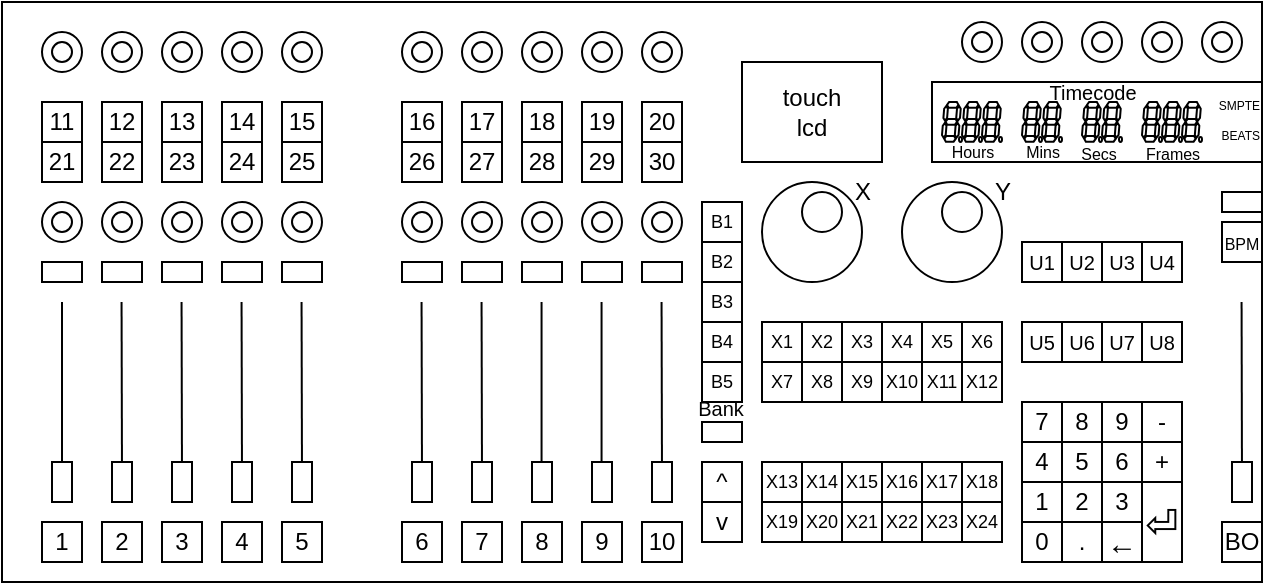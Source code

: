 <mxfile compressed="true" version="24.7.16"><diagram name="Page-1" id="jGZNEvQZiI-ueHFqZGQY"><mxGraphModel dx="1434" dy="764" grid="1" gridSize="10" guides="0" tooltips="1" connect="0" arrows="0" fold="1" page="1" pageScale="1" pageWidth="827" pageHeight="583" math="0" shadow="0"><root><mxCell id="0"/><mxCell id="1" parent="0"/><mxCell id="b28b4HY3Dz4Q6kAJIT05-4" value="" style="rounded=0;whiteSpace=wrap;html=1;movable=1;resizable=1;rotatable=1;deletable=1;editable=1;locked=0;connectable=1;" parent="1" vertex="1"><mxGeometry x="100" y="120" width="630" height="290" as="geometry"/></mxCell><mxCell id="b28b4HY3Dz4Q6kAJIT05-31" value="" style="group;fontSize=9;" parent="1" connectable="0" vertex="1"><mxGeometry x="480" y="280" width="120" height="60" as="geometry"/></mxCell><mxCell id="b28b4HY3Dz4Q6kAJIT05-6" value="X1" style="whiteSpace=wrap;html=1;aspect=fixed;fontSize=9;" parent="b28b4HY3Dz4Q6kAJIT05-31" vertex="1"><mxGeometry width="20" height="20" as="geometry"/></mxCell><mxCell id="b28b4HY3Dz4Q6kAJIT05-7" value="X2" style="whiteSpace=wrap;html=1;aspect=fixed;fontSize=9;" parent="b28b4HY3Dz4Q6kAJIT05-31" vertex="1"><mxGeometry x="20" width="20" height="20" as="geometry"/></mxCell><mxCell id="b28b4HY3Dz4Q6kAJIT05-8" value="X7" style="whiteSpace=wrap;html=1;aspect=fixed;fontSize=9;" parent="b28b4HY3Dz4Q6kAJIT05-31" vertex="1"><mxGeometry y="20" width="20" height="20" as="geometry"/></mxCell><mxCell id="b28b4HY3Dz4Q6kAJIT05-9" value="X8" style="whiteSpace=wrap;html=1;aspect=fixed;fontSize=9;" parent="b28b4HY3Dz4Q6kAJIT05-31" vertex="1"><mxGeometry x="20" y="20" width="20" height="20" as="geometry"/></mxCell><mxCell id="b28b4HY3Dz4Q6kAJIT05-11" value="X3" style="whiteSpace=wrap;html=1;aspect=fixed;fontSize=9;" parent="b28b4HY3Dz4Q6kAJIT05-31" vertex="1"><mxGeometry x="40" width="20" height="20" as="geometry"/></mxCell><mxCell id="b28b4HY3Dz4Q6kAJIT05-12" value="X4" style="whiteSpace=wrap;html=1;aspect=fixed;fontSize=9;" parent="b28b4HY3Dz4Q6kAJIT05-31" vertex="1"><mxGeometry x="60" width="20" height="20" as="geometry"/></mxCell><mxCell id="b28b4HY3Dz4Q6kAJIT05-13" value="X9" style="whiteSpace=wrap;html=1;aspect=fixed;fontSize=9;" parent="b28b4HY3Dz4Q6kAJIT05-31" vertex="1"><mxGeometry x="40" y="20" width="20" height="20" as="geometry"/></mxCell><mxCell id="b28b4HY3Dz4Q6kAJIT05-14" value="&lt;div style=&quot;font-size: 9px;&quot;&gt;X10&lt;/div&gt;" style="whiteSpace=wrap;html=1;aspect=fixed;fontSize=9;" parent="b28b4HY3Dz4Q6kAJIT05-31" vertex="1"><mxGeometry x="60" y="20" width="20" height="20" as="geometry"/></mxCell><mxCell id="b28b4HY3Dz4Q6kAJIT05-15" value="X5" style="whiteSpace=wrap;html=1;aspect=fixed;fontSize=9;" parent="b28b4HY3Dz4Q6kAJIT05-31" vertex="1"><mxGeometry x="80" width="20" height="20" as="geometry"/></mxCell><mxCell id="b28b4HY3Dz4Q6kAJIT05-16" value="X6" style="whiteSpace=wrap;html=1;aspect=fixed;fontSize=9;" parent="b28b4HY3Dz4Q6kAJIT05-31" vertex="1"><mxGeometry x="100" width="20" height="20" as="geometry"/></mxCell><mxCell id="b28b4HY3Dz4Q6kAJIT05-17" value="X11" style="whiteSpace=wrap;html=1;aspect=fixed;fontSize=9;" parent="b28b4HY3Dz4Q6kAJIT05-31" vertex="1"><mxGeometry x="80" y="20" width="20" height="20" as="geometry"/></mxCell><mxCell id="b28b4HY3Dz4Q6kAJIT05-18" value="X12" style="whiteSpace=wrap;html=1;aspect=fixed;fontSize=9;" parent="b28b4HY3Dz4Q6kAJIT05-31" vertex="1"><mxGeometry x="100" y="20" width="20" height="20" as="geometry"/></mxCell><mxCell id="b28b4HY3Dz4Q6kAJIT05-32" value="X" style="group;fontSize=9;" parent="1" connectable="0" vertex="1"><mxGeometry x="480" y="350" width="120" height="40" as="geometry"/></mxCell><mxCell id="b28b4HY3Dz4Q6kAJIT05-19" value="X13" style="whiteSpace=wrap;html=1;aspect=fixed;fontSize=9;" parent="b28b4HY3Dz4Q6kAJIT05-32" vertex="1"><mxGeometry width="20" height="20" as="geometry"/></mxCell><mxCell id="b28b4HY3Dz4Q6kAJIT05-20" value="X14" style="whiteSpace=wrap;html=1;aspect=fixed;fontSize=9;" parent="b28b4HY3Dz4Q6kAJIT05-32" vertex="1"><mxGeometry x="20" width="20" height="20" as="geometry"/></mxCell><mxCell id="b28b4HY3Dz4Q6kAJIT05-21" value="X19" style="whiteSpace=wrap;html=1;aspect=fixed;fontSize=9;" parent="b28b4HY3Dz4Q6kAJIT05-32" vertex="1"><mxGeometry y="20" width="20" height="20" as="geometry"/></mxCell><mxCell id="b28b4HY3Dz4Q6kAJIT05-22" value="X20" style="whiteSpace=wrap;html=1;aspect=fixed;fontSize=9;" parent="b28b4HY3Dz4Q6kAJIT05-32" vertex="1"><mxGeometry x="20" y="20" width="20" height="20" as="geometry"/></mxCell><mxCell id="b28b4HY3Dz4Q6kAJIT05-23" value="X15" style="whiteSpace=wrap;html=1;aspect=fixed;fontSize=9;" parent="b28b4HY3Dz4Q6kAJIT05-32" vertex="1"><mxGeometry x="40" width="20" height="20" as="geometry"/></mxCell><mxCell id="b28b4HY3Dz4Q6kAJIT05-24" value="X16" style="whiteSpace=wrap;html=1;aspect=fixed;fontSize=9;" parent="b28b4HY3Dz4Q6kAJIT05-32" vertex="1"><mxGeometry x="60" width="20" height="20" as="geometry"/></mxCell><mxCell id="b28b4HY3Dz4Q6kAJIT05-25" value="X21" style="whiteSpace=wrap;html=1;aspect=fixed;fontSize=9;" parent="b28b4HY3Dz4Q6kAJIT05-32" vertex="1"><mxGeometry x="40" y="20" width="20" height="20" as="geometry"/></mxCell><mxCell id="b28b4HY3Dz4Q6kAJIT05-26" value="X22" style="whiteSpace=wrap;html=1;aspect=fixed;fontSize=9;" parent="b28b4HY3Dz4Q6kAJIT05-32" vertex="1"><mxGeometry x="60" y="20" width="20" height="20" as="geometry"/></mxCell><mxCell id="b28b4HY3Dz4Q6kAJIT05-27" value="X17" style="whiteSpace=wrap;html=1;aspect=fixed;fontSize=9;" parent="b28b4HY3Dz4Q6kAJIT05-32" vertex="1"><mxGeometry x="80" width="20" height="20" as="geometry"/></mxCell><mxCell id="b28b4HY3Dz4Q6kAJIT05-28" value="X18" style="whiteSpace=wrap;html=1;aspect=fixed;fontSize=9;" parent="b28b4HY3Dz4Q6kAJIT05-32" vertex="1"><mxGeometry x="100" width="20" height="20" as="geometry"/></mxCell><mxCell id="b28b4HY3Dz4Q6kAJIT05-29" value="X23" style="whiteSpace=wrap;html=1;aspect=fixed;fontSize=9;" parent="b28b4HY3Dz4Q6kAJIT05-32" vertex="1"><mxGeometry x="80" y="20" width="20" height="20" as="geometry"/></mxCell><mxCell id="b28b4HY3Dz4Q6kAJIT05-30" value="X24" style="whiteSpace=wrap;html=1;aspect=fixed;fontSize=9;" parent="b28b4HY3Dz4Q6kAJIT05-32" vertex="1"><mxGeometry x="100" y="20" width="20" height="20" as="geometry"/></mxCell><mxCell id="b28b4HY3Dz4Q6kAJIT05-52" value="" style="group" parent="1" connectable="0" vertex="1"><mxGeometry x="610" y="320" width="80" height="80" as="geometry"/></mxCell><mxCell id="b28b4HY3Dz4Q6kAJIT05-34" value="7" style="whiteSpace=wrap;html=1;aspect=fixed;" parent="b28b4HY3Dz4Q6kAJIT05-52" vertex="1"><mxGeometry width="20" height="20" as="geometry"/></mxCell><mxCell id="b28b4HY3Dz4Q6kAJIT05-35" value="8" style="whiteSpace=wrap;html=1;aspect=fixed;" parent="b28b4HY3Dz4Q6kAJIT05-52" vertex="1"><mxGeometry x="20" width="20" height="20" as="geometry"/></mxCell><mxCell id="b28b4HY3Dz4Q6kAJIT05-36" value="9" style="whiteSpace=wrap;html=1;aspect=fixed;" parent="b28b4HY3Dz4Q6kAJIT05-52" vertex="1"><mxGeometry x="40" width="20" height="20" as="geometry"/></mxCell><mxCell id="b28b4HY3Dz4Q6kAJIT05-37" value="-" style="whiteSpace=wrap;html=1;aspect=fixed;" parent="b28b4HY3Dz4Q6kAJIT05-52" vertex="1"><mxGeometry x="60" width="20" height="20" as="geometry"/></mxCell><mxCell id="b28b4HY3Dz4Q6kAJIT05-38" value="4" style="whiteSpace=wrap;html=1;aspect=fixed;" parent="b28b4HY3Dz4Q6kAJIT05-52" vertex="1"><mxGeometry y="20" width="20" height="20" as="geometry"/></mxCell><mxCell id="b28b4HY3Dz4Q6kAJIT05-39" value="5" style="whiteSpace=wrap;html=1;aspect=fixed;" parent="b28b4HY3Dz4Q6kAJIT05-52" vertex="1"><mxGeometry x="20" y="20" width="20" height="20" as="geometry"/></mxCell><mxCell id="b28b4HY3Dz4Q6kAJIT05-40" value="6" style="whiteSpace=wrap;html=1;aspect=fixed;" parent="b28b4HY3Dz4Q6kAJIT05-52" vertex="1"><mxGeometry x="40" y="20" width="20" height="20" as="geometry"/></mxCell><mxCell id="b28b4HY3Dz4Q6kAJIT05-41" value="+" style="whiteSpace=wrap;html=1;aspect=fixed;" parent="b28b4HY3Dz4Q6kAJIT05-52" vertex="1"><mxGeometry x="60" y="20" width="20" height="20" as="geometry"/></mxCell><mxCell id="b28b4HY3Dz4Q6kAJIT05-42" value="1" style="whiteSpace=wrap;html=1;aspect=fixed;" parent="b28b4HY3Dz4Q6kAJIT05-52" vertex="1"><mxGeometry y="40" width="20" height="20" as="geometry"/></mxCell><mxCell id="b28b4HY3Dz4Q6kAJIT05-43" value="2" style="whiteSpace=wrap;html=1;aspect=fixed;" parent="b28b4HY3Dz4Q6kAJIT05-52" vertex="1"><mxGeometry x="20" y="40" width="20" height="20" as="geometry"/></mxCell><mxCell id="b28b4HY3Dz4Q6kAJIT05-44" value="3" style="whiteSpace=wrap;html=1;aspect=fixed;" parent="b28b4HY3Dz4Q6kAJIT05-52" vertex="1"><mxGeometry x="40" y="40" width="20" height="20" as="geometry"/></mxCell><mxCell id="b28b4HY3Dz4Q6kAJIT05-48" value="." style="whiteSpace=wrap;html=1;aspect=fixed;" parent="b28b4HY3Dz4Q6kAJIT05-52" vertex="1"><mxGeometry x="20" y="60" width="20" height="20" as="geometry"/></mxCell><mxCell id="b28b4HY3Dz4Q6kAJIT05-50" value="0" style="rounded=0;whiteSpace=wrap;html=1;" parent="b28b4HY3Dz4Q6kAJIT05-52" vertex="1"><mxGeometry y="60" width="20" height="20" as="geometry"/></mxCell><mxCell id="b28b4HY3Dz4Q6kAJIT05-51" value="&lt;font style=&quot;font-size: 20px;&quot;&gt;⏎&lt;/font&gt;" style="rounded=0;whiteSpace=wrap;html=1;" parent="b28b4HY3Dz4Q6kAJIT05-52" vertex="1"><mxGeometry x="60" y="40" width="20" height="40" as="geometry"/></mxCell><mxCell id="hh9Z0y7CPZGaQ4jGfx_t-16" value="&lt;font data-darkreader-inline-color=&quot;&quot; style=&quot;--darkreader-inline-color: #e46b36; font-size: 15px;&quot;&gt;←&lt;/font&gt;" style="whiteSpace=wrap;html=1;aspect=fixed;" parent="b28b4HY3Dz4Q6kAJIT05-52" vertex="1"><mxGeometry x="40" y="60" width="20" height="20" as="geometry"/></mxCell><mxCell id="b28b4HY3Dz4Q6kAJIT05-164" value="touch&lt;br&gt;&lt;div&gt;lcd&lt;/div&gt;" style="rounded=0;whiteSpace=wrap;html=1;" parent="1" vertex="1"><mxGeometry x="470" y="150" width="70" height="50" as="geometry"/></mxCell><mxCell id="b28b4HY3Dz4Q6kAJIT05-186" value="" style="group" parent="1" connectable="0" vertex="1"><mxGeometry x="565" y="160" width="165" height="50" as="geometry"/></mxCell><mxCell id="b28b4HY3Dz4Q6kAJIT05-184" value="" style="rounded=0;whiteSpace=wrap;html=1;" parent="b28b4HY3Dz4Q6kAJIT05-186" vertex="1"><mxGeometry width="165" height="40" as="geometry"/></mxCell><mxCell id="b28b4HY3Dz4Q6kAJIT05-167" value="" style="verticalLabelPosition=bottom;shadow=0;dashed=0;align=center;html=1;verticalAlign=top;shape=mxgraph.electrical.opto_electronics.7_segment_display_with_dp;pointerEvents=1;" parent="b28b4HY3Dz4Q6kAJIT05-186" vertex="1"><mxGeometry x="5" y="10" width="10" height="20" as="geometry"/></mxCell><mxCell id="b28b4HY3Dz4Q6kAJIT05-168" value="" style="verticalLabelPosition=bottom;shadow=0;dashed=0;align=center;html=1;verticalAlign=top;shape=mxgraph.electrical.opto_electronics.7_segment_display_with_dp;pointerEvents=1;" parent="b28b4HY3Dz4Q6kAJIT05-186" vertex="1"><mxGeometry x="15" y="10" width="10" height="20" as="geometry"/></mxCell><mxCell id="b28b4HY3Dz4Q6kAJIT05-169" value="" style="verticalLabelPosition=bottom;shadow=0;dashed=0;align=center;html=1;verticalAlign=top;shape=mxgraph.electrical.opto_electronics.7_segment_display_with_dp;pointerEvents=1;" parent="b28b4HY3Dz4Q6kAJIT05-186" vertex="1"><mxGeometry x="25" y="10" width="10" height="20" as="geometry"/></mxCell><mxCell id="b28b4HY3Dz4Q6kAJIT05-170" value="" style="verticalLabelPosition=bottom;shadow=0;dashed=0;align=center;html=1;verticalAlign=top;shape=mxgraph.electrical.opto_electronics.7_segment_display_with_dp;pointerEvents=1;" parent="b28b4HY3Dz4Q6kAJIT05-186" vertex="1"><mxGeometry x="45" y="10" width="10" height="20" as="geometry"/></mxCell><mxCell id="b28b4HY3Dz4Q6kAJIT05-171" value="" style="verticalLabelPosition=bottom;shadow=0;dashed=0;align=center;html=1;verticalAlign=top;shape=mxgraph.electrical.opto_electronics.7_segment_display_with_dp;pointerEvents=1;" parent="b28b4HY3Dz4Q6kAJIT05-186" vertex="1"><mxGeometry x="55" y="10" width="10" height="20" as="geometry"/></mxCell><mxCell id="b28b4HY3Dz4Q6kAJIT05-172" value="" style="verticalLabelPosition=bottom;shadow=0;dashed=0;align=center;html=1;verticalAlign=top;shape=mxgraph.electrical.opto_electronics.7_segment_display_with_dp;pointerEvents=1;" parent="b28b4HY3Dz4Q6kAJIT05-186" vertex="1"><mxGeometry x="75" y="10" width="10" height="20" as="geometry"/></mxCell><mxCell id="b28b4HY3Dz4Q6kAJIT05-173" value="" style="verticalLabelPosition=bottom;shadow=0;dashed=0;align=center;html=1;verticalAlign=top;shape=mxgraph.electrical.opto_electronics.7_segment_display_with_dp;pointerEvents=1;" parent="b28b4HY3Dz4Q6kAJIT05-186" vertex="1"><mxGeometry x="85" y="10" width="10" height="20" as="geometry"/></mxCell><mxCell id="b28b4HY3Dz4Q6kAJIT05-174" value="" style="verticalLabelPosition=bottom;shadow=0;dashed=0;align=center;html=1;verticalAlign=top;shape=mxgraph.electrical.opto_electronics.7_segment_display_with_dp;pointerEvents=1;" parent="b28b4HY3Dz4Q6kAJIT05-186" vertex="1"><mxGeometry x="105" y="10" width="10" height="20" as="geometry"/></mxCell><mxCell id="b28b4HY3Dz4Q6kAJIT05-175" value="" style="verticalLabelPosition=bottom;shadow=0;dashed=0;align=center;html=1;verticalAlign=top;shape=mxgraph.electrical.opto_electronics.7_segment_display_with_dp;pointerEvents=1;" parent="b28b4HY3Dz4Q6kAJIT05-186" vertex="1"><mxGeometry x="115" y="10" width="10" height="20" as="geometry"/></mxCell><mxCell id="b28b4HY3Dz4Q6kAJIT05-176" value="" style="verticalLabelPosition=bottom;shadow=0;dashed=0;align=center;html=1;verticalAlign=top;shape=mxgraph.electrical.opto_electronics.7_segment_display_with_dp;pointerEvents=1;" parent="b28b4HY3Dz4Q6kAJIT05-186" vertex="1"><mxGeometry x="125" y="10" width="10" height="20" as="geometry"/></mxCell><mxCell id="b28b4HY3Dz4Q6kAJIT05-192" value="Timecode" style="text;html=1;align=center;verticalAlign=middle;resizable=0;points=[];autosize=1;strokeColor=none;fillColor=none;fontSize=10;" parent="b28b4HY3Dz4Q6kAJIT05-186" vertex="1"><mxGeometry x="45" y="-10" width="70" height="30" as="geometry"/></mxCell><mxCell id="b28b4HY3Dz4Q6kAJIT05-193" value="&lt;font style=&quot;font-size: 8px;&quot;&gt;Hours&lt;/font&gt;" style="text;html=1;align=center;verticalAlign=top;resizable=0;points=[];autosize=1;strokeColor=none;fillColor=none;" parent="b28b4HY3Dz4Q6kAJIT05-186" vertex="1"><mxGeometry y="20" width="40" height="30" as="geometry"/></mxCell><mxCell id="b28b4HY3Dz4Q6kAJIT05-194" value="&lt;div style=&quot;font-size: 8px;&quot;&gt;&lt;font style=&quot;font-size: 8px;&quot;&gt;Mins&lt;/font&gt;&lt;/div&gt;" style="text;html=1;align=center;verticalAlign=middle;resizable=0;points=[];autosize=1;strokeColor=none;fillColor=none;" parent="b28b4HY3Dz4Q6kAJIT05-186" vertex="1"><mxGeometry x="35" y="25" width="40" height="20" as="geometry"/></mxCell><mxCell id="b28b4HY3Dz4Q6kAJIT05-195" value="&lt;div style=&quot;font-size: 8px;&quot;&gt;Secs&lt;/div&gt;" style="text;html=1;align=center;verticalAlign=top;resizable=0;points=[];autosize=1;strokeColor=none;fillColor=none;fontSize=8;" parent="b28b4HY3Dz4Q6kAJIT05-186" vertex="1"><mxGeometry x="62.5" y="25" width="40" height="20" as="geometry"/></mxCell><mxCell id="b28b4HY3Dz4Q6kAJIT05-196" value="&lt;div style=&quot;font-size: 8px;&quot;&gt;Frames&lt;/div&gt;" style="text;html=1;align=center;verticalAlign=top;resizable=0;points=[];autosize=1;strokeColor=none;fillColor=none;fontSize=8;" parent="b28b4HY3Dz4Q6kAJIT05-186" vertex="1"><mxGeometry x="95" y="25" width="50" height="20" as="geometry"/></mxCell><mxCell id="b28b4HY3Dz4Q6kAJIT05-200" value="&lt;div align=&quot;right&quot;&gt;&lt;font style=&quot;font-size: 6px;&quot;&gt;BEATS&lt;/font&gt;&lt;/div&gt;" style="text;html=1;align=right;verticalAlign=middle;resizable=0;points=[];autosize=1;strokeColor=none;fillColor=none;" parent="b28b4HY3Dz4Q6kAJIT05-186" vertex="1"><mxGeometry x="125" y="10" width="40" height="30" as="geometry"/></mxCell><mxCell id="b28b4HY3Dz4Q6kAJIT05-199" value="&lt;div align=&quot;right&quot;&gt;&lt;font style=&quot;font-size: 6px;&quot;&gt;SMPTE&lt;/font&gt;&lt;/div&gt;" style="text;html=1;align=right;verticalAlign=middle;resizable=0;points=[];autosize=1;strokeColor=none;fillColor=none;" parent="b28b4HY3Dz4Q6kAJIT05-186" vertex="1"><mxGeometry x="125" y="-5" width="40" height="30" as="geometry"/></mxCell><mxCell id="kM0zrYJ5RfKCdEx-TUV--1" value="" style="group" parent="1" connectable="0" vertex="1"><mxGeometry x="550" y="210" width="65" height="50" as="geometry"/></mxCell><mxCell id="b28b4HY3Dz4Q6kAJIT05-188" value="" style="ellipse;whiteSpace=wrap;html=1;aspect=fixed;" parent="kM0zrYJ5RfKCdEx-TUV--1" vertex="1"><mxGeometry width="50" height="50" as="geometry"/></mxCell><mxCell id="b28b4HY3Dz4Q6kAJIT05-198" value="" style="ellipse;whiteSpace=wrap;html=1;aspect=fixed;" parent="kM0zrYJ5RfKCdEx-TUV--1" vertex="1"><mxGeometry x="20" y="5" width="20" height="20" as="geometry"/></mxCell><mxCell id="kM0zrYJ5RfKCdEx-TUV--24" value="Y" style="text;html=1;align=center;verticalAlign=middle;resizable=0;points=[];autosize=1;strokeColor=none;fillColor=none;" parent="kM0zrYJ5RfKCdEx-TUV--1" vertex="1"><mxGeometry x="35" y="-10" width="30" height="30" as="geometry"/></mxCell><mxCell id="kM0zrYJ5RfKCdEx-TUV--2" value="" style="group" parent="1" connectable="0" vertex="1"><mxGeometry x="480" y="210" width="65" height="50" as="geometry"/></mxCell><mxCell id="b28b4HY3Dz4Q6kAJIT05-187" value="" style="ellipse;whiteSpace=wrap;html=1;aspect=fixed;" parent="kM0zrYJ5RfKCdEx-TUV--2" vertex="1"><mxGeometry width="50" height="50" as="geometry"/></mxCell><mxCell id="b28b4HY3Dz4Q6kAJIT05-197" value="" style="ellipse;whiteSpace=wrap;html=1;aspect=fixed;labelBorderColor=default;" parent="kM0zrYJ5RfKCdEx-TUV--2" vertex="1"><mxGeometry x="20" y="5" width="20" height="20" as="geometry"/></mxCell><mxCell id="kM0zrYJ5RfKCdEx-TUV--23" value="&lt;div&gt;X&lt;/div&gt;" style="text;html=1;align=center;verticalAlign=middle;resizable=0;points=[];autosize=1;strokeColor=none;fillColor=none;" parent="kM0zrYJ5RfKCdEx-TUV--2" vertex="1"><mxGeometry x="35" y="-10" width="30" height="30" as="geometry"/></mxCell><mxCell id="kM0zrYJ5RfKCdEx-TUV--16" value="" style="group" parent="1" connectable="0" vertex="1"><mxGeometry x="120" y="135" width="140" height="265" as="geometry"/></mxCell><mxCell id="kM0zrYJ5RfKCdEx-TUV--7" value="" style="group" parent="kM0zrYJ5RfKCdEx-TUV--16" connectable="0" vertex="1"><mxGeometry width="140" height="20" as="geometry"/></mxCell><mxCell id="b28b4HY3Dz4Q6kAJIT05-136" value="" style="ellipse;whiteSpace=wrap;html=1;aspect=fixed;" parent="kM0zrYJ5RfKCdEx-TUV--7" vertex="1"><mxGeometry width="20" height="20" as="geometry"/></mxCell><mxCell id="b28b4HY3Dz4Q6kAJIT05-137" value="" style="ellipse;whiteSpace=wrap;html=1;aspect=fixed;" parent="kM0zrYJ5RfKCdEx-TUV--7" vertex="1"><mxGeometry x="30" width="20" height="20" as="geometry"/></mxCell><mxCell id="b28b4HY3Dz4Q6kAJIT05-138" value="" style="ellipse;whiteSpace=wrap;html=1;aspect=fixed;" parent="kM0zrYJ5RfKCdEx-TUV--7" vertex="1"><mxGeometry x="60" width="20" height="20" as="geometry"/></mxCell><mxCell id="b28b4HY3Dz4Q6kAJIT05-139" value="" style="ellipse;whiteSpace=wrap;html=1;aspect=fixed;" parent="kM0zrYJ5RfKCdEx-TUV--7" vertex="1"><mxGeometry x="90" width="20" height="20" as="geometry"/></mxCell><mxCell id="b28b4HY3Dz4Q6kAJIT05-140" value="" style="ellipse;whiteSpace=wrap;html=1;aspect=fixed;" parent="kM0zrYJ5RfKCdEx-TUV--7" vertex="1"><mxGeometry x="120" width="20" height="20" as="geometry"/></mxCell><mxCell id="b28b4HY3Dz4Q6kAJIT05-141" value="" style="ellipse;whiteSpace=wrap;html=1;aspect=fixed;" parent="kM0zrYJ5RfKCdEx-TUV--7" vertex="1"><mxGeometry x="5" y="5" width="10" height="10" as="geometry"/></mxCell><mxCell id="b28b4HY3Dz4Q6kAJIT05-142" value="" style="ellipse;whiteSpace=wrap;html=1;aspect=fixed;" parent="kM0zrYJ5RfKCdEx-TUV--7" vertex="1"><mxGeometry x="35" y="5" width="10" height="10" as="geometry"/></mxCell><mxCell id="b28b4HY3Dz4Q6kAJIT05-143" value="" style="ellipse;whiteSpace=wrap;html=1;aspect=fixed;" parent="kM0zrYJ5RfKCdEx-TUV--7" vertex="1"><mxGeometry x="65" y="5" width="10" height="10" as="geometry"/></mxCell><mxCell id="b28b4HY3Dz4Q6kAJIT05-144" value="" style="ellipse;whiteSpace=wrap;html=1;aspect=fixed;" parent="kM0zrYJ5RfKCdEx-TUV--7" vertex="1"><mxGeometry x="95" y="5" width="10" height="10" as="geometry"/></mxCell><mxCell id="b28b4HY3Dz4Q6kAJIT05-145" value="" style="ellipse;whiteSpace=wrap;html=1;aspect=fixed;" parent="kM0zrYJ5RfKCdEx-TUV--7" vertex="1"><mxGeometry x="125" y="5" width="10" height="10" as="geometry"/></mxCell><mxCell id="kM0zrYJ5RfKCdEx-TUV--8" value="" style="group" parent="kM0zrYJ5RfKCdEx-TUV--16" connectable="0" vertex="1"><mxGeometry y="35" width="140" height="40" as="geometry"/></mxCell><mxCell id="b28b4HY3Dz4Q6kAJIT05-116" value="15" style="whiteSpace=wrap;html=1;aspect=fixed;" parent="kM0zrYJ5RfKCdEx-TUV--8" vertex="1"><mxGeometry x="120" width="20" height="20" as="geometry"/></mxCell><mxCell id="b28b4HY3Dz4Q6kAJIT05-117" value="13" style="whiteSpace=wrap;html=1;aspect=fixed;" parent="kM0zrYJ5RfKCdEx-TUV--8" vertex="1"><mxGeometry x="60" width="20" height="20" as="geometry"/></mxCell><mxCell id="b28b4HY3Dz4Q6kAJIT05-118" value="14" style="whiteSpace=wrap;html=1;aspect=fixed;" parent="kM0zrYJ5RfKCdEx-TUV--8" vertex="1"><mxGeometry x="90" width="20" height="20" as="geometry"/></mxCell><mxCell id="b28b4HY3Dz4Q6kAJIT05-119" value="12" style="whiteSpace=wrap;html=1;aspect=fixed;" parent="kM0zrYJ5RfKCdEx-TUV--8" vertex="1"><mxGeometry x="30" width="20" height="20" as="geometry"/></mxCell><mxCell id="b28b4HY3Dz4Q6kAJIT05-120" value="11" style="whiteSpace=wrap;html=1;aspect=fixed;" parent="kM0zrYJ5RfKCdEx-TUV--8" vertex="1"><mxGeometry width="20" height="20" as="geometry"/></mxCell><mxCell id="b28b4HY3Dz4Q6kAJIT05-121" value="25" style="whiteSpace=wrap;html=1;aspect=fixed;" parent="kM0zrYJ5RfKCdEx-TUV--8" vertex="1"><mxGeometry x="120" y="20" width="20" height="20" as="geometry"/></mxCell><mxCell id="b28b4HY3Dz4Q6kAJIT05-122" value="23" style="whiteSpace=wrap;html=1;aspect=fixed;" parent="kM0zrYJ5RfKCdEx-TUV--8" vertex="1"><mxGeometry x="60" y="20" width="20" height="20" as="geometry"/></mxCell><mxCell id="b28b4HY3Dz4Q6kAJIT05-123" value="24" style="whiteSpace=wrap;html=1;aspect=fixed;" parent="kM0zrYJ5RfKCdEx-TUV--8" vertex="1"><mxGeometry x="90" y="20" width="20" height="20" as="geometry"/></mxCell><mxCell id="b28b4HY3Dz4Q6kAJIT05-124" value="22" style="whiteSpace=wrap;html=1;aspect=fixed;" parent="kM0zrYJ5RfKCdEx-TUV--8" vertex="1"><mxGeometry x="30" y="20" width="20" height="20" as="geometry"/></mxCell><mxCell id="b28b4HY3Dz4Q6kAJIT05-125" value="21" style="whiteSpace=wrap;html=1;aspect=fixed;" parent="kM0zrYJ5RfKCdEx-TUV--8" vertex="1"><mxGeometry y="20" width="20" height="20" as="geometry"/></mxCell><mxCell id="kM0zrYJ5RfKCdEx-TUV--9" value="" style="group" parent="kM0zrYJ5RfKCdEx-TUV--16" connectable="0" vertex="1"><mxGeometry y="85" width="140" height="20" as="geometry"/></mxCell><mxCell id="b28b4HY3Dz4Q6kAJIT05-96" value="" style="ellipse;whiteSpace=wrap;html=1;aspect=fixed;" parent="kM0zrYJ5RfKCdEx-TUV--9" vertex="1"><mxGeometry width="20" height="20" as="geometry"/></mxCell><mxCell id="b28b4HY3Dz4Q6kAJIT05-97" value="" style="ellipse;whiteSpace=wrap;html=1;aspect=fixed;" parent="kM0zrYJ5RfKCdEx-TUV--9" vertex="1"><mxGeometry x="30" width="20" height="20" as="geometry"/></mxCell><mxCell id="b28b4HY3Dz4Q6kAJIT05-98" value="" style="ellipse;whiteSpace=wrap;html=1;aspect=fixed;" parent="kM0zrYJ5RfKCdEx-TUV--9" vertex="1"><mxGeometry x="60" width="20" height="20" as="geometry"/></mxCell><mxCell id="b28b4HY3Dz4Q6kAJIT05-99" value="" style="ellipse;whiteSpace=wrap;html=1;aspect=fixed;" parent="kM0zrYJ5RfKCdEx-TUV--9" vertex="1"><mxGeometry x="90" width="20" height="20" as="geometry"/></mxCell><mxCell id="b28b4HY3Dz4Q6kAJIT05-100" value="" style="ellipse;whiteSpace=wrap;html=1;aspect=fixed;" parent="kM0zrYJ5RfKCdEx-TUV--9" vertex="1"><mxGeometry x="120" width="20" height="20" as="geometry"/></mxCell><mxCell id="b28b4HY3Dz4Q6kAJIT05-101" value="" style="ellipse;whiteSpace=wrap;html=1;aspect=fixed;" parent="kM0zrYJ5RfKCdEx-TUV--9" vertex="1"><mxGeometry x="5" y="5" width="10" height="10" as="geometry"/></mxCell><mxCell id="b28b4HY3Dz4Q6kAJIT05-102" value="" style="ellipse;whiteSpace=wrap;html=1;aspect=fixed;" parent="kM0zrYJ5RfKCdEx-TUV--9" vertex="1"><mxGeometry x="35" y="5" width="10" height="10" as="geometry"/></mxCell><mxCell id="b28b4HY3Dz4Q6kAJIT05-103" value="" style="ellipse;whiteSpace=wrap;html=1;aspect=fixed;" parent="kM0zrYJ5RfKCdEx-TUV--9" vertex="1"><mxGeometry x="65" y="5" width="10" height="10" as="geometry"/></mxCell><mxCell id="b28b4HY3Dz4Q6kAJIT05-104" value="" style="ellipse;whiteSpace=wrap;html=1;aspect=fixed;" parent="kM0zrYJ5RfKCdEx-TUV--9" vertex="1"><mxGeometry x="95" y="5" width="10" height="10" as="geometry"/></mxCell><mxCell id="b28b4HY3Dz4Q6kAJIT05-105" value="" style="ellipse;whiteSpace=wrap;html=1;aspect=fixed;" parent="kM0zrYJ5RfKCdEx-TUV--9" vertex="1"><mxGeometry x="125" y="5" width="10" height="10" as="geometry"/></mxCell><mxCell id="kM0zrYJ5RfKCdEx-TUV--10" value="" style="group" parent="kM0zrYJ5RfKCdEx-TUV--16" connectable="0" vertex="1"><mxGeometry y="115" width="140" height="10" as="geometry"/></mxCell><mxCell id="b28b4HY3Dz4Q6kAJIT05-86" value="" style="rounded=0;whiteSpace=wrap;html=1;" parent="kM0zrYJ5RfKCdEx-TUV--10" vertex="1"><mxGeometry width="20" height="10" as="geometry"/></mxCell><mxCell id="b28b4HY3Dz4Q6kAJIT05-87" value="" style="rounded=0;whiteSpace=wrap;html=1;" parent="kM0zrYJ5RfKCdEx-TUV--10" vertex="1"><mxGeometry x="30" width="20" height="10" as="geometry"/></mxCell><mxCell id="b28b4HY3Dz4Q6kAJIT05-88" value="" style="rounded=0;whiteSpace=wrap;html=1;" parent="kM0zrYJ5RfKCdEx-TUV--10" vertex="1"><mxGeometry x="60" width="20" height="10" as="geometry"/></mxCell><mxCell id="b28b4HY3Dz4Q6kAJIT05-89" value="" style="rounded=0;whiteSpace=wrap;html=1;" parent="kM0zrYJ5RfKCdEx-TUV--10" vertex="1"><mxGeometry x="90" width="20" height="10" as="geometry"/></mxCell><mxCell id="b28b4HY3Dz4Q6kAJIT05-90" value="" style="rounded=0;whiteSpace=wrap;html=1;" parent="kM0zrYJ5RfKCdEx-TUV--10" vertex="1"><mxGeometry x="120" width="20" height="10" as="geometry"/></mxCell><mxCell id="kM0zrYJ5RfKCdEx-TUV--11" value="" style="group" parent="kM0zrYJ5RfKCdEx-TUV--16" connectable="0" vertex="1"><mxGeometry x="5" y="135" width="130" height="100" as="geometry"/></mxCell><mxCell id="b28b4HY3Dz4Q6kAJIT05-76" value="" style="endArrow=none;html=1;rounded=0;" parent="kM0zrYJ5RfKCdEx-TUV--11" source="b28b4HY3Dz4Q6kAJIT05-214" edge="1"><mxGeometry width="50" height="50" relative="1" as="geometry"><mxPoint x="5" y="100" as="sourcePoint"/><mxPoint x="5" as="targetPoint"/></mxGeometry></mxCell><mxCell id="b28b4HY3Dz4Q6kAJIT05-77" value="" style="endArrow=none;html=1;rounded=0;" parent="kM0zrYJ5RfKCdEx-TUV--11" source="b28b4HY3Dz4Q6kAJIT05-216" edge="1"><mxGeometry width="50" height="50" relative="1" as="geometry"><mxPoint x="34.78" y="100" as="sourcePoint"/><mxPoint x="34.78" as="targetPoint"/></mxGeometry></mxCell><mxCell id="b28b4HY3Dz4Q6kAJIT05-78" value="" style="endArrow=none;html=1;rounded=0;" parent="kM0zrYJ5RfKCdEx-TUV--11" source="b28b4HY3Dz4Q6kAJIT05-218" edge="1"><mxGeometry width="50" height="50" relative="1" as="geometry"><mxPoint x="64.78" y="100" as="sourcePoint"/><mxPoint x="64.78" as="targetPoint"/></mxGeometry></mxCell><mxCell id="b28b4HY3Dz4Q6kAJIT05-79" value="" style="endArrow=none;html=1;rounded=0;" parent="kM0zrYJ5RfKCdEx-TUV--11" source="b28b4HY3Dz4Q6kAJIT05-221" edge="1"><mxGeometry width="50" height="50" relative="1" as="geometry"><mxPoint x="94.78" y="100" as="sourcePoint"/><mxPoint x="94.78" as="targetPoint"/></mxGeometry></mxCell><mxCell id="b28b4HY3Dz4Q6kAJIT05-80" value="" style="endArrow=none;html=1;rounded=0;" parent="kM0zrYJ5RfKCdEx-TUV--11" source="b28b4HY3Dz4Q6kAJIT05-223" edge="1"><mxGeometry width="50" height="50" relative="1" as="geometry"><mxPoint x="124.78" y="100" as="sourcePoint"/><mxPoint x="124.78" as="targetPoint"/></mxGeometry></mxCell><mxCell id="b28b4HY3Dz4Q6kAJIT05-215" value="" style="endArrow=none;html=1;rounded=0;" parent="kM0zrYJ5RfKCdEx-TUV--11" target="b28b4HY3Dz4Q6kAJIT05-214" edge="1"><mxGeometry width="50" height="50" relative="1" as="geometry"><mxPoint x="5" y="100" as="sourcePoint"/><mxPoint x="5" as="targetPoint"/></mxGeometry></mxCell><mxCell id="b28b4HY3Dz4Q6kAJIT05-214" value="" style="rounded=0;whiteSpace=wrap;html=1;" parent="kM0zrYJ5RfKCdEx-TUV--11" vertex="1"><mxGeometry y="80" width="10" height="20" as="geometry"/></mxCell><mxCell id="b28b4HY3Dz4Q6kAJIT05-217" value="" style="endArrow=none;html=1;rounded=0;" parent="kM0zrYJ5RfKCdEx-TUV--11" target="b28b4HY3Dz4Q6kAJIT05-216" edge="1"><mxGeometry width="50" height="50" relative="1" as="geometry"><mxPoint x="34.78" y="100" as="sourcePoint"/><mxPoint x="34.78" as="targetPoint"/></mxGeometry></mxCell><mxCell id="b28b4HY3Dz4Q6kAJIT05-216" value="" style="rounded=0;whiteSpace=wrap;html=1;" parent="kM0zrYJ5RfKCdEx-TUV--11" vertex="1"><mxGeometry x="30" y="80" width="10" height="20" as="geometry"/></mxCell><mxCell id="b28b4HY3Dz4Q6kAJIT05-220" value="" style="endArrow=none;html=1;rounded=0;" parent="kM0zrYJ5RfKCdEx-TUV--11" target="b28b4HY3Dz4Q6kAJIT05-218" edge="1"><mxGeometry width="50" height="50" relative="1" as="geometry"><mxPoint x="64.78" y="100" as="sourcePoint"/><mxPoint x="64.78" as="targetPoint"/></mxGeometry></mxCell><mxCell id="b28b4HY3Dz4Q6kAJIT05-218" value="" style="rounded=0;whiteSpace=wrap;html=1;" parent="kM0zrYJ5RfKCdEx-TUV--11" vertex="1"><mxGeometry x="60" y="80" width="10" height="20" as="geometry"/></mxCell><mxCell id="b28b4HY3Dz4Q6kAJIT05-222" value="" style="endArrow=none;html=1;rounded=0;" parent="kM0zrYJ5RfKCdEx-TUV--11" target="b28b4HY3Dz4Q6kAJIT05-221" edge="1"><mxGeometry width="50" height="50" relative="1" as="geometry"><mxPoint x="94.78" y="100" as="sourcePoint"/><mxPoint x="94.78" as="targetPoint"/></mxGeometry></mxCell><mxCell id="b28b4HY3Dz4Q6kAJIT05-221" value="" style="rounded=0;whiteSpace=wrap;html=1;" parent="kM0zrYJ5RfKCdEx-TUV--11" vertex="1"><mxGeometry x="90" y="80" width="10" height="20" as="geometry"/></mxCell><mxCell id="b28b4HY3Dz4Q6kAJIT05-224" value="" style="endArrow=none;html=1;rounded=0;" parent="kM0zrYJ5RfKCdEx-TUV--11" target="b28b4HY3Dz4Q6kAJIT05-223" edge="1"><mxGeometry width="50" height="50" relative="1" as="geometry"><mxPoint x="124.78" y="100" as="sourcePoint"/><mxPoint x="124.78" as="targetPoint"/></mxGeometry></mxCell><mxCell id="b28b4HY3Dz4Q6kAJIT05-223" value="" style="rounded=0;whiteSpace=wrap;html=1;" parent="kM0zrYJ5RfKCdEx-TUV--11" vertex="1"><mxGeometry x="120" y="80" width="10" height="20" as="geometry"/></mxCell><mxCell id="kM0zrYJ5RfKCdEx-TUV--14" value="" style="group" parent="kM0zrYJ5RfKCdEx-TUV--16" connectable="0" vertex="1"><mxGeometry y="245" width="140" height="20" as="geometry"/></mxCell><mxCell id="b28b4HY3Dz4Q6kAJIT05-70" value="5" style="whiteSpace=wrap;html=1;aspect=fixed;" parent="kM0zrYJ5RfKCdEx-TUV--14" vertex="1"><mxGeometry x="120" width="20" height="20" as="geometry"/></mxCell><mxCell id="b28b4HY3Dz4Q6kAJIT05-71" value="3" style="whiteSpace=wrap;html=1;aspect=fixed;" parent="kM0zrYJ5RfKCdEx-TUV--14" vertex="1"><mxGeometry x="60" width="20" height="20" as="geometry"/></mxCell><mxCell id="b28b4HY3Dz4Q6kAJIT05-72" value="4" style="whiteSpace=wrap;html=1;aspect=fixed;" parent="kM0zrYJ5RfKCdEx-TUV--14" vertex="1"><mxGeometry x="90" width="20" height="20" as="geometry"/></mxCell><mxCell id="b28b4HY3Dz4Q6kAJIT05-73" value="2" style="whiteSpace=wrap;html=1;aspect=fixed;" parent="kM0zrYJ5RfKCdEx-TUV--14" vertex="1"><mxGeometry x="30" width="20" height="20" as="geometry"/></mxCell><mxCell id="b28b4HY3Dz4Q6kAJIT05-74" value="1" style="whiteSpace=wrap;html=1;aspect=fixed;" parent="kM0zrYJ5RfKCdEx-TUV--14" vertex="1"><mxGeometry width="20" height="20" as="geometry"/></mxCell><mxCell id="kM0zrYJ5RfKCdEx-TUV--17" value="" style="group" parent="1" connectable="0" vertex="1"><mxGeometry x="300" y="135" width="140" height="265" as="geometry"/></mxCell><mxCell id="kM0zrYJ5RfKCdEx-TUV--4" value="" style="group" parent="kM0zrYJ5RfKCdEx-TUV--17" connectable="0" vertex="1"><mxGeometry width="140" height="20" as="geometry"/></mxCell><mxCell id="b28b4HY3Dz4Q6kAJIT05-146" value="" style="ellipse;whiteSpace=wrap;html=1;aspect=fixed;" parent="kM0zrYJ5RfKCdEx-TUV--4" vertex="1"><mxGeometry width="20" height="20" as="geometry"/></mxCell><mxCell id="b28b4HY3Dz4Q6kAJIT05-147" value="" style="ellipse;whiteSpace=wrap;html=1;aspect=fixed;" parent="kM0zrYJ5RfKCdEx-TUV--4" vertex="1"><mxGeometry x="30" width="20" height="20" as="geometry"/></mxCell><mxCell id="b28b4HY3Dz4Q6kAJIT05-148" value="" style="ellipse;whiteSpace=wrap;html=1;aspect=fixed;" parent="kM0zrYJ5RfKCdEx-TUV--4" vertex="1"><mxGeometry x="60" width="20" height="20" as="geometry"/></mxCell><mxCell id="b28b4HY3Dz4Q6kAJIT05-149" value="" style="ellipse;whiteSpace=wrap;html=1;aspect=fixed;" parent="kM0zrYJ5RfKCdEx-TUV--4" vertex="1"><mxGeometry x="90" width="20" height="20" as="geometry"/></mxCell><mxCell id="b28b4HY3Dz4Q6kAJIT05-150" value="" style="ellipse;whiteSpace=wrap;html=1;aspect=fixed;" parent="kM0zrYJ5RfKCdEx-TUV--4" vertex="1"><mxGeometry x="120" width="20" height="20" as="geometry"/></mxCell><mxCell id="kM0zrYJ5RfKCdEx-TUV--3" value="" style="group" parent="kM0zrYJ5RfKCdEx-TUV--4" connectable="0" vertex="1"><mxGeometry x="5" y="5" width="130" height="10" as="geometry"/></mxCell><mxCell id="b28b4HY3Dz4Q6kAJIT05-151" value="" style="ellipse;whiteSpace=wrap;html=1;aspect=fixed;" parent="kM0zrYJ5RfKCdEx-TUV--3" vertex="1"><mxGeometry width="10" height="10" as="geometry"/></mxCell><mxCell id="b28b4HY3Dz4Q6kAJIT05-152" value="" style="ellipse;whiteSpace=wrap;html=1;aspect=fixed;" parent="kM0zrYJ5RfKCdEx-TUV--3" vertex="1"><mxGeometry x="30" width="10" height="10" as="geometry"/></mxCell><mxCell id="b28b4HY3Dz4Q6kAJIT05-153" value="" style="ellipse;whiteSpace=wrap;html=1;aspect=fixed;" parent="kM0zrYJ5RfKCdEx-TUV--3" vertex="1"><mxGeometry x="60" width="10" height="10" as="geometry"/></mxCell><mxCell id="b28b4HY3Dz4Q6kAJIT05-154" value="" style="ellipse;whiteSpace=wrap;html=1;aspect=fixed;" parent="kM0zrYJ5RfKCdEx-TUV--3" vertex="1"><mxGeometry x="90" width="10" height="10" as="geometry"/></mxCell><mxCell id="b28b4HY3Dz4Q6kAJIT05-155" value="" style="ellipse;whiteSpace=wrap;html=1;aspect=fixed;" parent="kM0zrYJ5RfKCdEx-TUV--3" vertex="1"><mxGeometry x="120" width="10" height="10" as="geometry"/></mxCell><mxCell id="kM0zrYJ5RfKCdEx-TUV--5" value="" style="group" parent="kM0zrYJ5RfKCdEx-TUV--17" connectable="0" vertex="1"><mxGeometry y="85" width="140" height="20" as="geometry"/></mxCell><mxCell id="b28b4HY3Dz4Q6kAJIT05-106" value="" style="ellipse;whiteSpace=wrap;html=1;aspect=fixed;" parent="kM0zrYJ5RfKCdEx-TUV--5" vertex="1"><mxGeometry width="20" height="20" as="geometry"/></mxCell><mxCell id="b28b4HY3Dz4Q6kAJIT05-107" value="" style="ellipse;whiteSpace=wrap;html=1;aspect=fixed;" parent="kM0zrYJ5RfKCdEx-TUV--5" vertex="1"><mxGeometry x="30" width="20" height="20" as="geometry"/></mxCell><mxCell id="b28b4HY3Dz4Q6kAJIT05-108" value="" style="ellipse;whiteSpace=wrap;html=1;aspect=fixed;" parent="kM0zrYJ5RfKCdEx-TUV--5" vertex="1"><mxGeometry x="60" width="20" height="20" as="geometry"/></mxCell><mxCell id="b28b4HY3Dz4Q6kAJIT05-109" value="" style="ellipse;whiteSpace=wrap;html=1;aspect=fixed;" parent="kM0zrYJ5RfKCdEx-TUV--5" vertex="1"><mxGeometry x="90" width="20" height="20" as="geometry"/></mxCell><mxCell id="b28b4HY3Dz4Q6kAJIT05-110" value="" style="ellipse;whiteSpace=wrap;html=1;aspect=fixed;" parent="kM0zrYJ5RfKCdEx-TUV--5" vertex="1"><mxGeometry x="120" width="20" height="20" as="geometry"/></mxCell><mxCell id="b28b4HY3Dz4Q6kAJIT05-111" value="" style="ellipse;whiteSpace=wrap;html=1;aspect=fixed;" parent="kM0zrYJ5RfKCdEx-TUV--5" vertex="1"><mxGeometry x="5" y="5" width="10" height="10" as="geometry"/></mxCell><mxCell id="b28b4HY3Dz4Q6kAJIT05-112" value="" style="ellipse;whiteSpace=wrap;html=1;aspect=fixed;" parent="kM0zrYJ5RfKCdEx-TUV--5" vertex="1"><mxGeometry x="35" y="5" width="10" height="10" as="geometry"/></mxCell><mxCell id="b28b4HY3Dz4Q6kAJIT05-113" value="" style="ellipse;whiteSpace=wrap;html=1;aspect=fixed;" parent="kM0zrYJ5RfKCdEx-TUV--5" vertex="1"><mxGeometry x="65" y="5" width="10" height="10" as="geometry"/></mxCell><mxCell id="b28b4HY3Dz4Q6kAJIT05-114" value="" style="ellipse;whiteSpace=wrap;html=1;aspect=fixed;" parent="kM0zrYJ5RfKCdEx-TUV--5" vertex="1"><mxGeometry x="95" y="5" width="10" height="10" as="geometry"/></mxCell><mxCell id="b28b4HY3Dz4Q6kAJIT05-115" value="" style="ellipse;whiteSpace=wrap;html=1;aspect=fixed;" parent="kM0zrYJ5RfKCdEx-TUV--5" vertex="1"><mxGeometry x="125" y="5" width="10" height="10" as="geometry"/></mxCell><mxCell id="kM0zrYJ5RfKCdEx-TUV--6" value="" style="group" parent="kM0zrYJ5RfKCdEx-TUV--17" connectable="0" vertex="1"><mxGeometry y="35" width="140" height="40" as="geometry"/></mxCell><mxCell id="b28b4HY3Dz4Q6kAJIT05-126" value="20" style="whiteSpace=wrap;html=1;aspect=fixed;" parent="kM0zrYJ5RfKCdEx-TUV--6" vertex="1"><mxGeometry x="120" width="20" height="20" as="geometry"/></mxCell><mxCell id="b28b4HY3Dz4Q6kAJIT05-127" value="18" style="whiteSpace=wrap;html=1;aspect=fixed;" parent="kM0zrYJ5RfKCdEx-TUV--6" vertex="1"><mxGeometry x="60" width="20" height="20" as="geometry"/></mxCell><mxCell id="b28b4HY3Dz4Q6kAJIT05-128" value="19" style="whiteSpace=wrap;html=1;aspect=fixed;" parent="kM0zrYJ5RfKCdEx-TUV--6" vertex="1"><mxGeometry x="90" width="20" height="20" as="geometry"/></mxCell><mxCell id="b28b4HY3Dz4Q6kAJIT05-129" value="17" style="whiteSpace=wrap;html=1;aspect=fixed;" parent="kM0zrYJ5RfKCdEx-TUV--6" vertex="1"><mxGeometry x="30" width="20" height="20" as="geometry"/></mxCell><mxCell id="b28b4HY3Dz4Q6kAJIT05-130" value="16" style="whiteSpace=wrap;html=1;aspect=fixed;" parent="kM0zrYJ5RfKCdEx-TUV--6" vertex="1"><mxGeometry width="20" height="20" as="geometry"/></mxCell><mxCell id="b28b4HY3Dz4Q6kAJIT05-131" value="30" style="whiteSpace=wrap;html=1;aspect=fixed;" parent="kM0zrYJ5RfKCdEx-TUV--6" vertex="1"><mxGeometry x="120" y="20" width="20" height="20" as="geometry"/></mxCell><mxCell id="b28b4HY3Dz4Q6kAJIT05-132" value="28" style="whiteSpace=wrap;html=1;aspect=fixed;" parent="kM0zrYJ5RfKCdEx-TUV--6" vertex="1"><mxGeometry x="60" y="20" width="20" height="20" as="geometry"/></mxCell><mxCell id="b28b4HY3Dz4Q6kAJIT05-133" value="29" style="whiteSpace=wrap;html=1;aspect=fixed;" parent="kM0zrYJ5RfKCdEx-TUV--6" vertex="1"><mxGeometry x="90" y="20" width="20" height="20" as="geometry"/></mxCell><mxCell id="b28b4HY3Dz4Q6kAJIT05-134" value="27" style="whiteSpace=wrap;html=1;aspect=fixed;" parent="kM0zrYJ5RfKCdEx-TUV--6" vertex="1"><mxGeometry x="30" y="20" width="20" height="20" as="geometry"/></mxCell><mxCell id="b28b4HY3Dz4Q6kAJIT05-135" value="26" style="whiteSpace=wrap;html=1;aspect=fixed;" parent="kM0zrYJ5RfKCdEx-TUV--6" vertex="1"><mxGeometry y="20" width="20" height="20" as="geometry"/></mxCell><mxCell id="kM0zrYJ5RfKCdEx-TUV--12" value="" style="group" parent="kM0zrYJ5RfKCdEx-TUV--17" connectable="0" vertex="1"><mxGeometry x="5" y="135" width="130" height="100" as="geometry"/></mxCell><mxCell id="b28b4HY3Dz4Q6kAJIT05-81" value="" style="endArrow=none;html=1;rounded=0;" parent="kM0zrYJ5RfKCdEx-TUV--12" source="b28b4HY3Dz4Q6kAJIT05-225" edge="1"><mxGeometry width="50" height="50" relative="1" as="geometry"><mxPoint x="4.78" y="100" as="sourcePoint"/><mxPoint x="4.78" as="targetPoint"/></mxGeometry></mxCell><mxCell id="b28b4HY3Dz4Q6kAJIT05-82" value="" style="endArrow=none;html=1;rounded=0;" parent="kM0zrYJ5RfKCdEx-TUV--12" source="b28b4HY3Dz4Q6kAJIT05-227" edge="1"><mxGeometry width="50" height="50" relative="1" as="geometry"><mxPoint x="34.78" y="100" as="sourcePoint"/><mxPoint x="34.78" as="targetPoint"/></mxGeometry></mxCell><mxCell id="b28b4HY3Dz4Q6kAJIT05-83" value="" style="endArrow=none;html=1;rounded=0;" parent="kM0zrYJ5RfKCdEx-TUV--12" edge="1"><mxGeometry width="50" height="50" relative="1" as="geometry"><mxPoint x="64.78" y="100" as="sourcePoint"/><mxPoint x="64.78" as="targetPoint"/></mxGeometry></mxCell><mxCell id="b28b4HY3Dz4Q6kAJIT05-84" value="" style="endArrow=none;html=1;rounded=0;" parent="kM0zrYJ5RfKCdEx-TUV--12" edge="1"><mxGeometry width="50" height="50" relative="1" as="geometry"><mxPoint x="94.78" y="100" as="sourcePoint"/><mxPoint x="94.78" as="targetPoint"/></mxGeometry></mxCell><mxCell id="b28b4HY3Dz4Q6kAJIT05-85" value="" style="endArrow=none;html=1;rounded=0;" parent="kM0zrYJ5RfKCdEx-TUV--12" source="b28b4HY3Dz4Q6kAJIT05-231" edge="1"><mxGeometry width="50" height="50" relative="1" as="geometry"><mxPoint x="124.78" y="100" as="sourcePoint"/><mxPoint x="124.78" as="targetPoint"/></mxGeometry></mxCell><mxCell id="b28b4HY3Dz4Q6kAJIT05-226" value="" style="endArrow=none;html=1;rounded=0;" parent="kM0zrYJ5RfKCdEx-TUV--12" target="b28b4HY3Dz4Q6kAJIT05-225" edge="1"><mxGeometry width="50" height="50" relative="1" as="geometry"><mxPoint x="4.78" y="100" as="sourcePoint"/><mxPoint x="4.78" as="targetPoint"/></mxGeometry></mxCell><mxCell id="b28b4HY3Dz4Q6kAJIT05-225" value="" style="rounded=0;whiteSpace=wrap;html=1;" parent="kM0zrYJ5RfKCdEx-TUV--12" vertex="1"><mxGeometry y="80" width="10" height="20" as="geometry"/></mxCell><mxCell id="b28b4HY3Dz4Q6kAJIT05-228" value="" style="endArrow=none;html=1;rounded=0;" parent="kM0zrYJ5RfKCdEx-TUV--12" target="b28b4HY3Dz4Q6kAJIT05-227" edge="1"><mxGeometry width="50" height="50" relative="1" as="geometry"><mxPoint x="34.78" y="100" as="sourcePoint"/><mxPoint x="34.78" as="targetPoint"/></mxGeometry></mxCell><mxCell id="b28b4HY3Dz4Q6kAJIT05-227" value="" style="rounded=0;whiteSpace=wrap;html=1;" parent="kM0zrYJ5RfKCdEx-TUV--12" vertex="1"><mxGeometry x="30" y="80" width="10" height="20" as="geometry"/></mxCell><mxCell id="b28b4HY3Dz4Q6kAJIT05-229" value="" style="rounded=0;whiteSpace=wrap;html=1;" parent="kM0zrYJ5RfKCdEx-TUV--12" vertex="1"><mxGeometry x="60" y="80" width="10" height="20" as="geometry"/></mxCell><mxCell id="b28b4HY3Dz4Q6kAJIT05-230" value="" style="rounded=0;whiteSpace=wrap;html=1;" parent="kM0zrYJ5RfKCdEx-TUV--12" vertex="1"><mxGeometry x="90" y="80" width="10" height="20" as="geometry"/></mxCell><mxCell id="b28b4HY3Dz4Q6kAJIT05-232" value="" style="endArrow=none;html=1;rounded=0;" parent="kM0zrYJ5RfKCdEx-TUV--12" target="b28b4HY3Dz4Q6kAJIT05-231" edge="1"><mxGeometry width="50" height="50" relative="1" as="geometry"><mxPoint x="124.78" y="100" as="sourcePoint"/><mxPoint x="124.78" as="targetPoint"/></mxGeometry></mxCell><mxCell id="b28b4HY3Dz4Q6kAJIT05-231" value="" style="rounded=0;whiteSpace=wrap;html=1;" parent="kM0zrYJ5RfKCdEx-TUV--12" vertex="1"><mxGeometry x="120" y="80" width="10" height="20" as="geometry"/></mxCell><mxCell id="kM0zrYJ5RfKCdEx-TUV--15" value="" style="group" parent="kM0zrYJ5RfKCdEx-TUV--17" connectable="0" vertex="1"><mxGeometry y="245" width="140" height="20" as="geometry"/></mxCell><mxCell id="b28b4HY3Dz4Q6kAJIT05-53" value="10" style="whiteSpace=wrap;html=1;aspect=fixed;" parent="kM0zrYJ5RfKCdEx-TUV--15" vertex="1"><mxGeometry x="120" width="20" height="20" as="geometry"/></mxCell><mxCell id="b28b4HY3Dz4Q6kAJIT05-54" value="8" style="whiteSpace=wrap;html=1;aspect=fixed;" parent="kM0zrYJ5RfKCdEx-TUV--15" vertex="1"><mxGeometry x="60" width="20" height="20" as="geometry"/></mxCell><mxCell id="b28b4HY3Dz4Q6kAJIT05-55" value="9" style="whiteSpace=wrap;html=1;aspect=fixed;" parent="kM0zrYJ5RfKCdEx-TUV--15" vertex="1"><mxGeometry x="90" width="20" height="20" as="geometry"/></mxCell><mxCell id="b28b4HY3Dz4Q6kAJIT05-56" value="7" style="whiteSpace=wrap;html=1;aspect=fixed;" parent="kM0zrYJ5RfKCdEx-TUV--15" vertex="1"><mxGeometry x="30" width="20" height="20" as="geometry"/></mxCell><mxCell id="b28b4HY3Dz4Q6kAJIT05-57" value="6" style="whiteSpace=wrap;html=1;aspect=fixed;" parent="kM0zrYJ5RfKCdEx-TUV--15" vertex="1"><mxGeometry width="20" height="20" as="geometry"/></mxCell><mxCell id="IcS3FbS_hNF57tg4bfYV-9" value="" style="group" parent="kM0zrYJ5RfKCdEx-TUV--17" connectable="0" vertex="1"><mxGeometry y="115" width="140" height="10" as="geometry"/></mxCell><mxCell id="b28b4HY3Dz4Q6kAJIT05-91" value="" style="rounded=0;whiteSpace=wrap;html=1;" parent="IcS3FbS_hNF57tg4bfYV-9" vertex="1"><mxGeometry width="20" height="10" as="geometry"/></mxCell><mxCell id="b28b4HY3Dz4Q6kAJIT05-92" value="" style="rounded=0;whiteSpace=wrap;html=1;" parent="IcS3FbS_hNF57tg4bfYV-9" vertex="1"><mxGeometry x="30" width="20" height="10" as="geometry"/></mxCell><mxCell id="b28b4HY3Dz4Q6kAJIT05-93" value="" style="rounded=0;whiteSpace=wrap;html=1;" parent="IcS3FbS_hNF57tg4bfYV-9" vertex="1"><mxGeometry x="60" width="20" height="10" as="geometry"/></mxCell><mxCell id="b28b4HY3Dz4Q6kAJIT05-94" value="" style="rounded=0;whiteSpace=wrap;html=1;" parent="IcS3FbS_hNF57tg4bfYV-9" vertex="1"><mxGeometry x="90" width="20" height="10" as="geometry"/></mxCell><mxCell id="b28b4HY3Dz4Q6kAJIT05-95" value="" style="rounded=0;whiteSpace=wrap;html=1;" parent="IcS3FbS_hNF57tg4bfYV-9" vertex="1"><mxGeometry x="120" width="20" height="10" as="geometry"/></mxCell><mxCell id="kM0zrYJ5RfKCdEx-TUV--20" value="" style="group" parent="1" connectable="0" vertex="1"><mxGeometry x="710" y="215" width="20" height="35" as="geometry"/></mxCell><mxCell id="b28b4HY3Dz4Q6kAJIT05-202" value="&lt;font style=&quot;font-size: 8px;&quot;&gt;BPM&lt;/font&gt;" style="whiteSpace=wrap;html=1;aspect=fixed;" parent="kM0zrYJ5RfKCdEx-TUV--20" vertex="1"><mxGeometry y="15" width="20" height="20" as="geometry"/></mxCell><mxCell id="b28b4HY3Dz4Q6kAJIT05-235" value="" style="rounded=0;whiteSpace=wrap;html=1;" parent="kM0zrYJ5RfKCdEx-TUV--20" vertex="1"><mxGeometry width="20" height="10" as="geometry"/></mxCell><mxCell id="kM0zrYJ5RfKCdEx-TUV--21" value="" style="group" parent="1" connectable="0" vertex="1"><mxGeometry x="710" y="270" width="30" height="140" as="geometry"/></mxCell><mxCell id="b28b4HY3Dz4Q6kAJIT05-189" value="&lt;div&gt;BO&lt;/div&gt;" style="whiteSpace=wrap;html=1;aspect=fixed;" parent="kM0zrYJ5RfKCdEx-TUV--21" vertex="1"><mxGeometry y="110" width="20" height="20" as="geometry"/></mxCell><mxCell id="b28b4HY3Dz4Q6kAJIT05-191" value="" style="endArrow=none;html=1;rounded=0;" parent="kM0zrYJ5RfKCdEx-TUV--21" source="b28b4HY3Dz4Q6kAJIT05-233" edge="1"><mxGeometry width="50" height="50" relative="1" as="geometry"><mxPoint x="9.79" y="100" as="sourcePoint"/><mxPoint x="9.79" as="targetPoint"/></mxGeometry></mxCell><mxCell id="b28b4HY3Dz4Q6kAJIT05-234" value="" style="endArrow=none;html=1;rounded=0;" parent="kM0zrYJ5RfKCdEx-TUV--21" target="b28b4HY3Dz4Q6kAJIT05-233" edge="1"><mxGeometry width="50" height="50" relative="1" as="geometry"><mxPoint x="9.79" y="100" as="sourcePoint"/><mxPoint x="9.79" as="targetPoint"/></mxGeometry></mxCell><mxCell id="b28b4HY3Dz4Q6kAJIT05-233" value="" style="rounded=0;whiteSpace=wrap;html=1;" parent="kM0zrYJ5RfKCdEx-TUV--21" vertex="1"><mxGeometry x="5" y="80" width="10" height="20" as="geometry"/></mxCell><mxCell id="kM0zrYJ5RfKCdEx-TUV--22" value="" style="group" parent="1" connectable="0" vertex="1"><mxGeometry x="255" y="276.5" width="50" height="83.5" as="geometry"/></mxCell><mxCell id="kM0zrYJ5RfKCdEx-TUV--13" value="" style="group" parent="kM0zrYJ5RfKCdEx-TUV--22" connectable="0" vertex="1"><mxGeometry x="195" y="53.5" width="20" height="60" as="geometry"/></mxCell><mxCell id="b28b4HY3Dz4Q6kAJIT05-5" value="^" style="whiteSpace=wrap;html=1;aspect=fixed;" parent="kM0zrYJ5RfKCdEx-TUV--13" vertex="1"><mxGeometry y="20" width="20" height="20" as="geometry"/></mxCell><mxCell id="b28b4HY3Dz4Q6kAJIT05-156" value="v" style="whiteSpace=wrap;html=1;aspect=fixed;" parent="kM0zrYJ5RfKCdEx-TUV--13" vertex="1"><mxGeometry y="40" width="20" height="20" as="geometry"/></mxCell><mxCell id="b28b4HY3Dz4Q6kAJIT05-162" value="" style="rounded=0;whiteSpace=wrap;html=1;" parent="kM0zrYJ5RfKCdEx-TUV--13" vertex="1"><mxGeometry width="20" height="10" as="geometry"/></mxCell><mxCell id="hh9Z0y7CPZGaQ4jGfx_t-25" value="" style="group" parent="1" connectable="0" vertex="1"><mxGeometry x="610" y="280" width="80" height="20" as="geometry"/></mxCell><mxCell id="hh9Z0y7CPZGaQ4jGfx_t-20" value="U6" style="whiteSpace=wrap;html=1;aspect=fixed;fontSize=10;" parent="hh9Z0y7CPZGaQ4jGfx_t-25" vertex="1"><mxGeometry x="20" width="20" height="20" as="geometry"/></mxCell><mxCell id="hh9Z0y7CPZGaQ4jGfx_t-21" value="U7" style="whiteSpace=wrap;html=1;aspect=fixed;fontSize=10;" parent="hh9Z0y7CPZGaQ4jGfx_t-25" vertex="1"><mxGeometry x="40" width="20" height="20" as="geometry"/></mxCell><mxCell id="hh9Z0y7CPZGaQ4jGfx_t-22" value="U8" style="whiteSpace=wrap;html=1;aspect=fixed;fontSize=10;" parent="hh9Z0y7CPZGaQ4jGfx_t-25" vertex="1"><mxGeometry x="60" width="20" height="20" as="geometry"/></mxCell><mxCell id="hh9Z0y7CPZGaQ4jGfx_t-23" value="U5" style="whiteSpace=wrap;html=1;aspect=fixed;fontSize=10;" parent="hh9Z0y7CPZGaQ4jGfx_t-25" vertex="1"><mxGeometry width="20" height="20" as="geometry"/></mxCell><mxCell id="hh9Z0y7CPZGaQ4jGfx_t-28" value="" style="group" parent="1" connectable="0" vertex="1"><mxGeometry x="610" y="240" width="80" height="20" as="geometry"/></mxCell><mxCell id="hh9Z0y7CPZGaQ4jGfx_t-18" value="U3" style="whiteSpace=wrap;html=1;aspect=fixed;fontSize=10;" parent="hh9Z0y7CPZGaQ4jGfx_t-28" vertex="1"><mxGeometry x="40" width="20" height="20" as="geometry"/></mxCell><mxCell id="hh9Z0y7CPZGaQ4jGfx_t-19" value="U4" style="whiteSpace=wrap;html=1;aspect=fixed;fontSize=10;" parent="hh9Z0y7CPZGaQ4jGfx_t-28" vertex="1"><mxGeometry x="60" width="20" height="20" as="geometry"/></mxCell><mxCell id="hh9Z0y7CPZGaQ4jGfx_t-26" value="U1" style="whiteSpace=wrap;html=1;aspect=fixed;fontSize=10;" parent="hh9Z0y7CPZGaQ4jGfx_t-28" vertex="1"><mxGeometry width="20" height="20" as="geometry"/></mxCell><mxCell id="hh9Z0y7CPZGaQ4jGfx_t-27" value="U2" style="whiteSpace=wrap;html=1;aspect=fixed;fontSize=10;" parent="hh9Z0y7CPZGaQ4jGfx_t-28" vertex="1"><mxGeometry x="20" width="20" height="20" as="geometry"/></mxCell><mxCell id="jEPZpPVJg21wKB-n-CtY-1" value="B5" style="whiteSpace=wrap;html=1;aspect=fixed;fontSize=9;" parent="1" vertex="1"><mxGeometry x="450" y="300" width="20" height="20" as="geometry"/></mxCell><mxCell id="jEPZpPVJg21wKB-n-CtY-2" value="B4" style="whiteSpace=wrap;html=1;aspect=fixed;fontSize=9;" parent="1" vertex="1"><mxGeometry x="450" y="280" width="20" height="20" as="geometry"/></mxCell><mxCell id="jEPZpPVJg21wKB-n-CtY-3" value="B3" style="whiteSpace=wrap;html=1;aspect=fixed;fontSize=9;" parent="1" vertex="1"><mxGeometry x="450" y="260" width="20" height="20" as="geometry"/></mxCell><mxCell id="jEPZpPVJg21wKB-n-CtY-4" value="B2" style="whiteSpace=wrap;html=1;aspect=fixed;fontSize=9;" parent="1" vertex="1"><mxGeometry x="450" y="240" width="20" height="20" as="geometry"/></mxCell><mxCell id="jEPZpPVJg21wKB-n-CtY-5" value="&lt;div&gt;B1&lt;/div&gt;" style="whiteSpace=wrap;html=1;aspect=fixed;fontSize=9;" parent="1" vertex="1"><mxGeometry x="450" y="220" width="20" height="20" as="geometry"/></mxCell><mxCell id="b28b4HY3Dz4Q6kAJIT05-211" value="&lt;div style=&quot;font-size: 11px;&quot;&gt;&lt;font style=&quot;font-size: 10px;&quot;&gt;Bank&lt;/font&gt;&lt;/div&gt;" style="text;html=1;align=center;verticalAlign=middle;resizable=0;points=[];autosize=1;strokeColor=none;fillColor=none;" parent="1" vertex="1"><mxGeometry x="434" y="308" width="50" height="30" as="geometry"/></mxCell><mxCell id="Pv59eHAyXPiCVm8bglCb-3" value="" style="ellipse;whiteSpace=wrap;html=1;aspect=fixed;" parent="1" vertex="1"><mxGeometry x="700" y="130" width="20" height="20" as="geometry"/></mxCell><mxCell id="Pv59eHAyXPiCVm8bglCb-4" value="" style="ellipse;whiteSpace=wrap;html=1;aspect=fixed;" parent="1" vertex="1"><mxGeometry x="705" y="135" width="10" height="10" as="geometry"/></mxCell><mxCell id="Pv59eHAyXPiCVm8bglCb-5" value="" style="ellipse;whiteSpace=wrap;html=1;aspect=fixed;" parent="1" vertex="1"><mxGeometry x="670" y="130" width="20" height="20" as="geometry"/></mxCell><mxCell id="Pv59eHAyXPiCVm8bglCb-6" value="" style="ellipse;whiteSpace=wrap;html=1;aspect=fixed;" parent="1" vertex="1"><mxGeometry x="675" y="135" width="10" height="10" as="geometry"/></mxCell><mxCell id="Pv59eHAyXPiCVm8bglCb-7" value="" style="ellipse;whiteSpace=wrap;html=1;aspect=fixed;" parent="1" vertex="1"><mxGeometry x="640" y="130" width="20" height="20" as="geometry"/></mxCell><mxCell id="Pv59eHAyXPiCVm8bglCb-8" value="" style="ellipse;whiteSpace=wrap;html=1;aspect=fixed;" parent="1" vertex="1"><mxGeometry x="645" y="135" width="10" height="10" as="geometry"/></mxCell><mxCell id="Pv59eHAyXPiCVm8bglCb-9" value="" style="ellipse;whiteSpace=wrap;html=1;aspect=fixed;" parent="1" vertex="1"><mxGeometry x="610" y="130" width="20" height="20" as="geometry"/></mxCell><mxCell id="Pv59eHAyXPiCVm8bglCb-10" value="" style="ellipse;whiteSpace=wrap;html=1;aspect=fixed;" parent="1" vertex="1"><mxGeometry x="615" y="135" width="10" height="10" as="geometry"/></mxCell><mxCell id="Pv59eHAyXPiCVm8bglCb-11" value="" style="ellipse;whiteSpace=wrap;html=1;aspect=fixed;" parent="1" vertex="1"><mxGeometry x="580" y="130" width="20" height="20" as="geometry"/></mxCell><mxCell id="Pv59eHAyXPiCVm8bglCb-12" value="" style="ellipse;whiteSpace=wrap;html=1;aspect=fixed;" parent="1" vertex="1"><mxGeometry x="585" y="135" width="10" height="10" as="geometry"/></mxCell></root></mxGraphModel></diagram></mxfile>